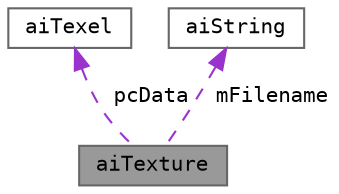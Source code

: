 digraph "aiTexture"
{
 // LATEX_PDF_SIZE
  bgcolor="transparent";
  edge [fontname=Terminal,fontsize=10,labelfontname=Helvetica,labelfontsize=10];
  node [fontname=Terminal,fontsize=10,shape=box,height=0.2,width=0.4];
  Node1 [label="aiTexture",height=0.2,width=0.4,color="gray40", fillcolor="grey60", style="filled", fontcolor="black",tooltip=" "];
  Node2 -> Node1 [dir="back",color="darkorchid3",style="dashed",label=" pcData" ];
  Node2 [label="aiTexel",height=0.2,width=0.4,color="gray40", fillcolor="white", style="filled",URL="$structai_texel.html",tooltip="Helper structure to represent a texel in a ARGB8888 format."];
  Node3 -> Node1 [dir="back",color="darkorchid3",style="dashed",label=" mFilename" ];
  Node3 [label="aiString",height=0.2,width=0.4,color="gray40", fillcolor="white", style="filled",URL="$structai_string.html",tooltip="Represents an UTF-8 string, zero byte terminated."];
}
